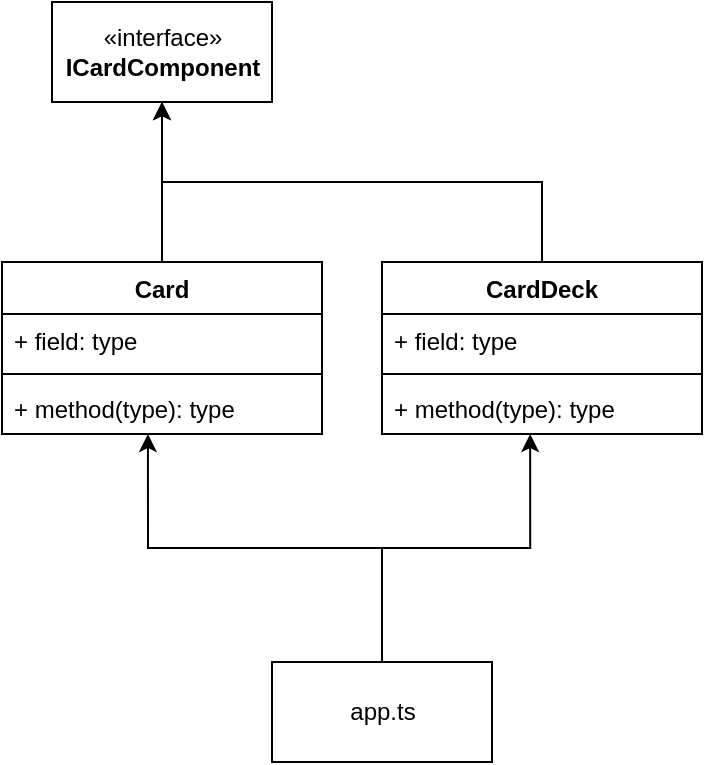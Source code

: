<mxfile version="14.1.8" type="device"><diagram id="X8ub_02So6DFnpX1VGXj" name="Page-1"><mxGraphModel dx="1106" dy="860" grid="1" gridSize="10" guides="1" tooltips="1" connect="1" arrows="1" fold="1" page="1" pageScale="1" pageWidth="850" pageHeight="1100" math="0" shadow="0"><root><mxCell id="0"/><mxCell id="1" parent="0"/><mxCell id="26bBBjOZ6QyxNNBnzGnd-1" value="«interface»&lt;br&gt;&lt;b&gt;ICardComponent&lt;/b&gt;" style="html=1;" vertex="1" parent="1"><mxGeometry x="315" y="80" width="110" height="50" as="geometry"/></mxCell><mxCell id="26bBBjOZ6QyxNNBnzGnd-6" style="edgeStyle=orthogonalEdgeStyle;rounded=0;orthogonalLoop=1;jettySize=auto;html=1;" edge="1" parent="1" source="26bBBjOZ6QyxNNBnzGnd-2" target="26bBBjOZ6QyxNNBnzGnd-1"><mxGeometry relative="1" as="geometry"/></mxCell><mxCell id="26bBBjOZ6QyxNNBnzGnd-2" value="Card" style="swimlane;fontStyle=1;align=center;verticalAlign=top;childLayout=stackLayout;horizontal=1;startSize=26;horizontalStack=0;resizeParent=1;resizeParentMax=0;resizeLast=0;collapsible=1;marginBottom=0;" vertex="1" parent="1"><mxGeometry x="290" y="210" width="160" height="86" as="geometry"/></mxCell><mxCell id="26bBBjOZ6QyxNNBnzGnd-3" value="+ field: type" style="text;strokeColor=none;fillColor=none;align=left;verticalAlign=top;spacingLeft=4;spacingRight=4;overflow=hidden;rotatable=0;points=[[0,0.5],[1,0.5]];portConstraint=eastwest;" vertex="1" parent="26bBBjOZ6QyxNNBnzGnd-2"><mxGeometry y="26" width="160" height="26" as="geometry"/></mxCell><mxCell id="26bBBjOZ6QyxNNBnzGnd-4" value="" style="line;strokeWidth=1;fillColor=none;align=left;verticalAlign=middle;spacingTop=-1;spacingLeft=3;spacingRight=3;rotatable=0;labelPosition=right;points=[];portConstraint=eastwest;" vertex="1" parent="26bBBjOZ6QyxNNBnzGnd-2"><mxGeometry y="52" width="160" height="8" as="geometry"/></mxCell><mxCell id="26bBBjOZ6QyxNNBnzGnd-5" value="+ method(type): type" style="text;strokeColor=none;fillColor=none;align=left;verticalAlign=top;spacingLeft=4;spacingRight=4;overflow=hidden;rotatable=0;points=[[0,0.5],[1,0.5]];portConstraint=eastwest;" vertex="1" parent="26bBBjOZ6QyxNNBnzGnd-2"><mxGeometry y="60" width="160" height="26" as="geometry"/></mxCell><mxCell id="26bBBjOZ6QyxNNBnzGnd-11" style="edgeStyle=orthogonalEdgeStyle;rounded=0;orthogonalLoop=1;jettySize=auto;html=1;entryX=0.5;entryY=1;entryDx=0;entryDy=0;" edge="1" parent="1" source="26bBBjOZ6QyxNNBnzGnd-7" target="26bBBjOZ6QyxNNBnzGnd-1"><mxGeometry relative="1" as="geometry"><Array as="points"><mxPoint x="560" y="170"/><mxPoint x="370" y="170"/></Array></mxGeometry></mxCell><mxCell id="26bBBjOZ6QyxNNBnzGnd-7" value="CardDeck" style="swimlane;fontStyle=1;align=center;verticalAlign=top;childLayout=stackLayout;horizontal=1;startSize=26;horizontalStack=0;resizeParent=1;resizeParentMax=0;resizeLast=0;collapsible=1;marginBottom=0;" vertex="1" parent="1"><mxGeometry x="480" y="210" width="160" height="86" as="geometry"/></mxCell><mxCell id="26bBBjOZ6QyxNNBnzGnd-8" value="+ field: type" style="text;strokeColor=none;fillColor=none;align=left;verticalAlign=top;spacingLeft=4;spacingRight=4;overflow=hidden;rotatable=0;points=[[0,0.5],[1,0.5]];portConstraint=eastwest;" vertex="1" parent="26bBBjOZ6QyxNNBnzGnd-7"><mxGeometry y="26" width="160" height="26" as="geometry"/></mxCell><mxCell id="26bBBjOZ6QyxNNBnzGnd-9" value="" style="line;strokeWidth=1;fillColor=none;align=left;verticalAlign=middle;spacingTop=-1;spacingLeft=3;spacingRight=3;rotatable=0;labelPosition=right;points=[];portConstraint=eastwest;" vertex="1" parent="26bBBjOZ6QyxNNBnzGnd-7"><mxGeometry y="52" width="160" height="8" as="geometry"/></mxCell><mxCell id="26bBBjOZ6QyxNNBnzGnd-10" value="+ method(type): type" style="text;strokeColor=none;fillColor=none;align=left;verticalAlign=top;spacingLeft=4;spacingRight=4;overflow=hidden;rotatable=0;points=[[0,0.5],[1,0.5]];portConstraint=eastwest;" vertex="1" parent="26bBBjOZ6QyxNNBnzGnd-7"><mxGeometry y="60" width="160" height="26" as="geometry"/></mxCell><mxCell id="26bBBjOZ6QyxNNBnzGnd-13" style="edgeStyle=orthogonalEdgeStyle;rounded=0;orthogonalLoop=1;jettySize=auto;html=1;entryX=0.456;entryY=1;entryDx=0;entryDy=0;entryPerimeter=0;" edge="1" parent="1" source="26bBBjOZ6QyxNNBnzGnd-12" target="26bBBjOZ6QyxNNBnzGnd-5"><mxGeometry relative="1" as="geometry"/></mxCell><mxCell id="26bBBjOZ6QyxNNBnzGnd-14" style="edgeStyle=orthogonalEdgeStyle;rounded=0;orthogonalLoop=1;jettySize=auto;html=1;entryX=0.463;entryY=1;entryDx=0;entryDy=0;entryPerimeter=0;" edge="1" parent="1" source="26bBBjOZ6QyxNNBnzGnd-12" target="26bBBjOZ6QyxNNBnzGnd-10"><mxGeometry relative="1" as="geometry"/></mxCell><mxCell id="26bBBjOZ6QyxNNBnzGnd-12" value="app.ts" style="html=1;" vertex="1" parent="1"><mxGeometry x="425" y="410" width="110" height="50" as="geometry"/></mxCell></root></mxGraphModel></diagram></mxfile>